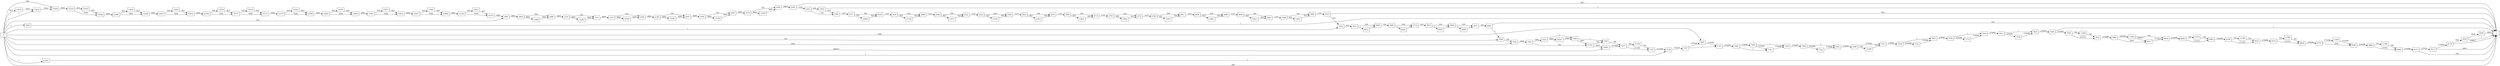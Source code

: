 digraph {
	graph [rankdir=LR]
	node [shape=rectangle]
	1983 -> 2065 [label=8805]
	2065 -> 2086 [label=324]
	2065 -> 13266 [label=8481]
	2086 -> 2102 [label=8805]
	2102 -> 2141 [label=324]
	2102 -> 13304 [label=8481]
	2141 -> 2147 [label=8805]
	2147 -> 2168 [label=324]
	2147 -> 13324 [label=8481]
	2168 -> 2186 [label=8805]
	2186 -> 2207 [label=324]
	2186 -> 13344 [label=8481]
	2207 -> 2240 [label=8805]
	2240 -> 2267 [label=324]
	2240 -> 13370 [label=8481]
	2267 -> 2279 [label=8805]
	2279 -> 2300 [label=324]
	2279 -> 13390 [label=8481]
	2300 -> 2305 [label=8805]
	2305 -> 1 [label=7657]
	2305 -> 2321 [label=1148]
	2321 -> 2384 [label=324]
	2321 -> 13621 [label=824]
	2384 -> 2411 [label=1147]
	2411 -> 2432 [label=324]
	2411 -> 13695 [label=823]
	2432 -> 2435 [label=1147]
	2435 -> 2489 [label=324]
	2435 -> 13748 [label=823]
	2489 -> 2498 [label=1147]
	2498 -> 2522 [label=324]
	2498 -> 13771 [label=823]
	2522 -> 2525 [label=1147]
	2525 -> 2546 [label=324]
	2525 -> 13791 [label=823]
	2546 -> 2652 [label=1147]
	2652 -> 2673 [label=324]
	2652 -> 13811 [label=823]
	2673 -> 2694 [label=1147]
	2694 -> 2715 [label=324]
	2694 -> 13831 [label=823]
	2715 -> 2755 [label=1147]
	2755 -> 2776 [label=324]
	2755 -> 13851 [label=823]
	2776 -> 2790 [label=1147]
	2790 -> 2811 [label=324]
	2790 -> 13871 [label=823]
	2811 -> 2859 [label=1147]
	2859 -> 2880 [label=324]
	2859 -> 13891 [label=823]
	2880 -> 2943 [label=1147]
	2943 -> 2964 [label=324]
	2943 -> 13911 [label=823]
	2964 -> 3069 [label=1147]
	3069 -> 3090 [label=324]
	3069 -> 13931 [label=823]
	3090 -> 3145 [label=1147]
	3145 -> 3552 [label=324]
	3145 -> 1 [label=823]
	3552 -> 3611 [label=325]
	3611 -> 3683 [label=324]
	3611 -> 6015 [label=1]
	3683 -> 3695 [label=325]
	3695 -> 3716 [label=324]
	3695 -> 6035 [label=1]
	3716 -> 3875 [label=325]
	3875 -> 3896 [label=324]
	3875 -> 6055 [label=1]
	3896 -> 3937 [label=324]
	3896 -> 6095 [label=1]
	3937 -> 3963 [label=325]
	3963 -> 1 [label=324]
	3963 -> 7004 [label=1]
	5944 -> 1 [label=1]
	6015 -> 3683 [label=1]
	6035 -> 3716 [label=1]
	6055 -> 3896 [label=1]
	6095 -> 3937 [label=1]
	7004 -> 7005 [label=766]
	7005 -> 7020 [label=3429]
	7020 -> 7023 [label=2664]
	7020 -> 11341 [label=765]
	7023 -> 7044 [label=1]
	7023 -> 14041 [label=2663]
	7044 -> 7065 [label=1]
	7044 -> 11341 [label=2663]
	7065 -> 7077 [label=766]
	7077 -> 7107 [label=271481]
	7077 -> 11378 [label=765]
	7107 -> 7138 [label=272246]
	7138 -> 7167 [label=272247]
	7167 -> 7197 [label=1]
	7167 -> 7665 [label=272246]
	7197 -> 7400 [label=274087]
	7400 -> 7409 [label=274086]
	7400 -> 7701 [label=1]
	7409 -> 7433 [label=1]
	7409 -> 7701 [label=274085]
	7433 -> 7460 [label=274087]
	7460 -> 7481 [label=1]
	7460 -> 7732 [label=274086]
	7481 -> 7490 [label=274087]
	7490 -> 7511 [label=273322]
	7490 -> 11398 [label=765]
	7511 -> 7540 [label=274087]
	7540 -> 7561 [label=1]
	7540 -> 7752 [label=274086]
	7561 -> 7589 [label=274087]
	7589 -> 7610 [label=1]
	7589 -> 7772 [label=274086]
	7610 -> 7613 [label=274087]
	7613 -> 7634 [label=1]
	7613 -> 7792 [label=274086]
	7634 -> 7664 [label=274087]
	7664 -> 1 [label=1]
	7664 -> 7945 [label=274086]
	7665 -> 7197 [label=274086]
	7701 -> 7433 [label=274086]
	7732 -> 7481 [label=274086]
	7752 -> 7561 [label=274086]
	7772 -> 7610 [label=274086]
	7792 -> 7634 [label=274086]
	7945 -> 7974 [label=273321]
	7945 -> 11426 [label=765]
	7974 -> 7990 [label=274086]
	7990 -> 8017 [label=4504]
	7990 -> 11444 [label=269582]
	8017 -> 8059 [label=273321]
	8059 -> 8062 [label=274086]
	8062 -> 8083 [label=273321]
	8062 -> 11514 [label=765]
	8083 -> 8188 [label=274086]
	8188 -> 8223 [label=273321]
	8188 -> 11548 [label=765]
	8223 -> 8275 [label=274086]
	8275 -> 8296 [label=273321]
	8275 -> 11568 [label=765]
	8296 -> 8775 [label=274086]
	8775 -> 8796 [label=1840]
	8775 -> 11305 [label=272246]
	8796 -> 8869 [label=274086]
	8869 -> 8890 [label=273321]
	8869 -> 11588 [label=765]
	8890 -> 9112 [label=274086]
	9112 -> 9113 [label=273321]
	9112 -> 1 [label=765]
	9113 -> 1 [label=2663]
	9113 -> 9178 [label=270658]
	9178 -> 1 [label=268817]
	9178 -> 9246 [label=1841]
	9246 -> 1 [label=1]
	9246 -> 9280 [label=1840]
	9280 -> 1 [label=1840]
	11261 -> 1 [label=1]
	11305 -> 8796 [label=272246]
	11341 -> 7065 [label=765]
	11341 -> 14007 [label=2663]
	11378 -> 7107 [label=765]
	11398 -> 7511 [label=765]
	11426 -> 7974 [label=765]
	11444 -> 8059 [label=765]
	11444 -> 8017 [label=268817]
	11514 -> 8083 [label=765]
	11548 -> 8223 [label=765]
	11568 -> 8296 [label=765]
	11588 -> 8890 [label=765]
	11612 -> 11613 [label=7657]
	11613 -> 12504 [label=7658]
	12504 -> 12519 [label=8481]
	12519 -> 12540 [label=7658]
	12519 -> 13410 [label=823]
	12540 -> 12565 [label=8481]
	12565 -> 12586 [label=7658]
	12565 -> 13430 [label=823]
	12586 -> 12651 [label=8481]
	12651 -> 12672 [label=7658]
	12651 -> 13450 [label=823]
	12672 -> 12706 [label=8481]
	12706 -> 12727 [label=7658]
	12706 -> 13470 [label=823]
	12727 -> 12771 [label=7658]
	12727 -> 13513 [label=823]
	12771 -> 12775 [label=8481]
	12775 -> 12796 [label=7658]
	12775 -> 13533 [label=823]
	12796 -> 12832 [label=8481]
	12832 -> 12853 [label=7658]
	12832 -> 13553 [label=823]
	12853 -> 13001 [label=8481]
	13001 -> 13022 [label=7658]
	13001 -> 13573 [label=823]
	13022 -> 13027 [label=8481]
	13027 -> 13048 [label=7658]
	13027 -> 13593 [label=823]
	13048 -> 13132 [label=8481]
	13132 -> 13153 [label=7658]
	13132 -> 13613 [label=823]
	13153 -> 1983 [label=8481]
	13266 -> 2086 [label=8481]
	13304 -> 2141 [label=8481]
	13324 -> 2168 [label=8481]
	13344 -> 2207 [label=8481]
	13370 -> 2267 [label=8481]
	13390 -> 2300 [label=8481]
	13410 -> 12540 [label=823]
	13430 -> 12586 [label=823]
	13450 -> 12672 [label=823]
	13470 -> 12727 [label=823]
	13513 -> 12771 [label=823]
	13533 -> 12796 [label=823]
	13553 -> 12853 [label=823]
	13573 -> 13022 [label=823]
	13593 -> 13048 [label=823]
	13613 -> 13153 [label=823]
	13621 -> 1 [label=1]
	13621 -> 2384 [label=823]
	13695 -> 2432 [label=823]
	13748 -> 2489 [label=823]
	13771 -> 2522 [label=823]
	13791 -> 2546 [label=823]
	13811 -> 2673 [label=823]
	13831 -> 2715 [label=823]
	13851 -> 2776 [label=823]
	13871 -> 2811 [label=823]
	13891 -> 2880 [label=823]
	13911 -> 2964 [label=823]
	13931 -> 3090 [label=823]
	14007 -> 7077 [label=271480]
	14041 -> 7044 [label=2663]
	0 -> 1983 [label=324]
	0 -> 3552 [label=1]
	0 -> 7665 [label=1840]
	0 -> 7138 [label=1]
	0 -> 7004 [label=765]
	0 -> 12504 [label=823]
	0 -> 11613 [label=1]
	0 -> 14007 [label=268817]
	0 -> 7005 [label=2663]
	0 -> 1 [label=582]
	0 -> 5944 [label=1]
	0 -> 11261 [label=1]
	0 -> 11612 [label=7657]
}
